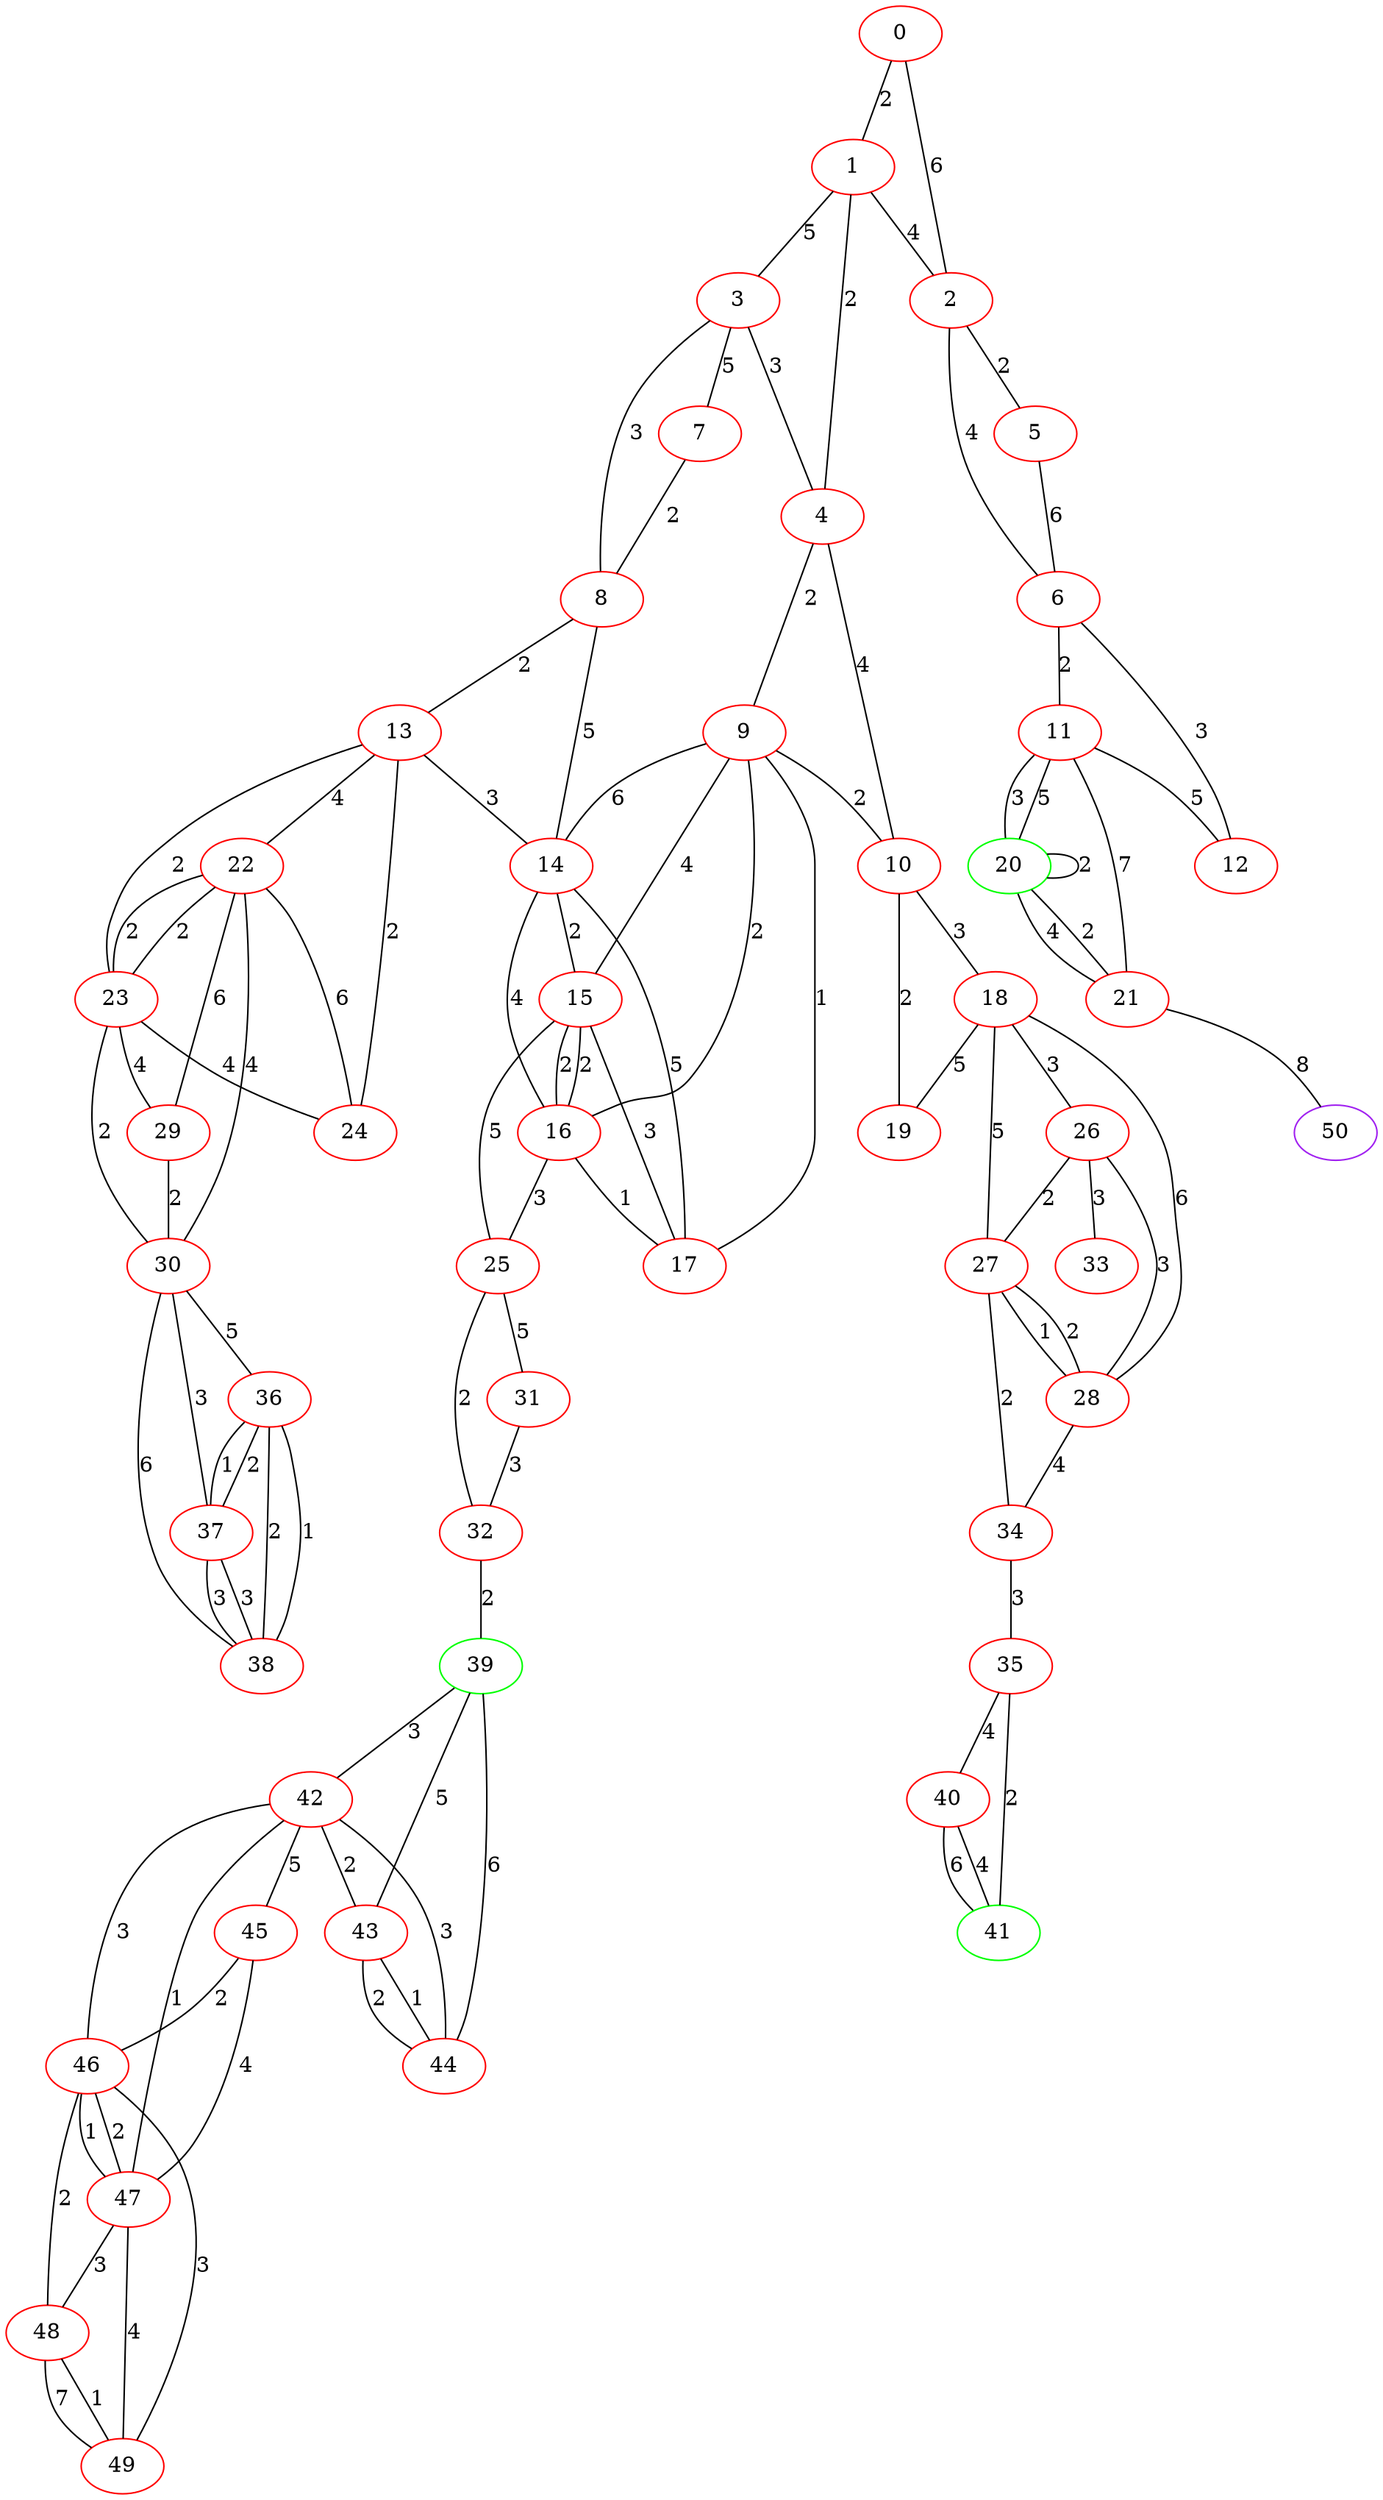 graph "" {
0 [color=red, weight=1];
1 [color=red, weight=1];
2 [color=red, weight=1];
3 [color=red, weight=1];
4 [color=red, weight=1];
5 [color=red, weight=1];
6 [color=red, weight=1];
7 [color=red, weight=1];
8 [color=red, weight=1];
9 [color=red, weight=1];
10 [color=red, weight=1];
11 [color=red, weight=1];
12 [color=red, weight=1];
13 [color=red, weight=1];
14 [color=red, weight=1];
15 [color=red, weight=1];
16 [color=red, weight=1];
17 [color=red, weight=1];
18 [color=red, weight=1];
19 [color=red, weight=1];
20 [color=green, weight=2];
21 [color=red, weight=1];
22 [color=red, weight=1];
23 [color=red, weight=1];
24 [color=red, weight=1];
25 [color=red, weight=1];
26 [color=red, weight=1];
27 [color=red, weight=1];
28 [color=red, weight=1];
29 [color=red, weight=1];
30 [color=red, weight=1];
31 [color=red, weight=1];
32 [color=red, weight=1];
33 [color=red, weight=1];
34 [color=red, weight=1];
35 [color=red, weight=1];
36 [color=red, weight=1];
37 [color=red, weight=1];
38 [color=red, weight=1];
39 [color=green, weight=2];
40 [color=red, weight=1];
41 [color=green, weight=2];
42 [color=red, weight=1];
43 [color=red, weight=1];
44 [color=red, weight=1];
45 [color=red, weight=1];
46 [color=red, weight=1];
47 [color=red, weight=1];
48 [color=red, weight=1];
49 [color=red, weight=1];
50 [color=purple, weight=4];
0 -- 1  [key=0, label=2];
0 -- 2  [key=0, label=6];
1 -- 2  [key=0, label=4];
1 -- 3  [key=0, label=5];
1 -- 4  [key=0, label=2];
2 -- 5  [key=0, label=2];
2 -- 6  [key=0, label=4];
3 -- 8  [key=0, label=3];
3 -- 4  [key=0, label=3];
3 -- 7  [key=0, label=5];
4 -- 9  [key=0, label=2];
4 -- 10  [key=0, label=4];
5 -- 6  [key=0, label=6];
6 -- 11  [key=0, label=2];
6 -- 12  [key=0, label=3];
7 -- 8  [key=0, label=2];
8 -- 13  [key=0, label=2];
8 -- 14  [key=0, label=5];
9 -- 10  [key=0, label=2];
9 -- 14  [key=0, label=6];
9 -- 15  [key=0, label=4];
9 -- 16  [key=0, label=2];
9 -- 17  [key=0, label=1];
10 -- 18  [key=0, label=3];
10 -- 19  [key=0, label=2];
11 -- 20  [key=0, label=3];
11 -- 20  [key=1, label=5];
11 -- 12  [key=0, label=5];
11 -- 21  [key=0, label=7];
13 -- 24  [key=0, label=2];
13 -- 22  [key=0, label=4];
13 -- 14  [key=0, label=3];
13 -- 23  [key=0, label=2];
14 -- 15  [key=0, label=2];
14 -- 16  [key=0, label=4];
14 -- 17  [key=0, label=5];
15 -- 16  [key=0, label=2];
15 -- 16  [key=1, label=2];
15 -- 25  [key=0, label=5];
15 -- 17  [key=0, label=3];
16 -- 17  [key=0, label=1];
16 -- 25  [key=0, label=3];
18 -- 27  [key=0, label=5];
18 -- 19  [key=0, label=5];
18 -- 28  [key=0, label=6];
18 -- 26  [key=0, label=3];
20 -- 20  [key=0, label=2];
20 -- 21  [key=0, label=4];
20 -- 21  [key=1, label=2];
21 -- 50  [key=0, label=8];
22 -- 24  [key=0, label=6];
22 -- 29  [key=0, label=6];
22 -- 30  [key=0, label=4];
22 -- 23  [key=0, label=2];
22 -- 23  [key=1, label=2];
23 -- 24  [key=0, label=4];
23 -- 30  [key=0, label=2];
23 -- 29  [key=0, label=4];
25 -- 32  [key=0, label=2];
25 -- 31  [key=0, label=5];
26 -- 33  [key=0, label=3];
26 -- 27  [key=0, label=2];
26 -- 28  [key=0, label=3];
27 -- 34  [key=0, label=2];
27 -- 28  [key=0, label=1];
27 -- 28  [key=1, label=2];
28 -- 34  [key=0, label=4];
29 -- 30  [key=0, label=2];
30 -- 36  [key=0, label=5];
30 -- 37  [key=0, label=3];
30 -- 38  [key=0, label=6];
31 -- 32  [key=0, label=3];
32 -- 39  [key=0, label=2];
34 -- 35  [key=0, label=3];
35 -- 40  [key=0, label=4];
35 -- 41  [key=0, label=2];
36 -- 37  [key=0, label=1];
36 -- 37  [key=1, label=2];
36 -- 38  [key=0, label=2];
36 -- 38  [key=1, label=1];
37 -- 38  [key=0, label=3];
37 -- 38  [key=1, label=3];
39 -- 42  [key=0, label=3];
39 -- 43  [key=0, label=5];
39 -- 44  [key=0, label=6];
40 -- 41  [key=0, label=6];
40 -- 41  [key=1, label=4];
42 -- 43  [key=0, label=2];
42 -- 44  [key=0, label=3];
42 -- 45  [key=0, label=5];
42 -- 46  [key=0, label=3];
42 -- 47  [key=0, label=1];
43 -- 44  [key=0, label=2];
43 -- 44  [key=1, label=1];
45 -- 46  [key=0, label=2];
45 -- 47  [key=0, label=4];
46 -- 48  [key=0, label=2];
46 -- 49  [key=0, label=3];
46 -- 47  [key=0, label=1];
46 -- 47  [key=1, label=2];
47 -- 48  [key=0, label=3];
47 -- 49  [key=0, label=4];
48 -- 49  [key=0, label=7];
48 -- 49  [key=1, label=1];
}
